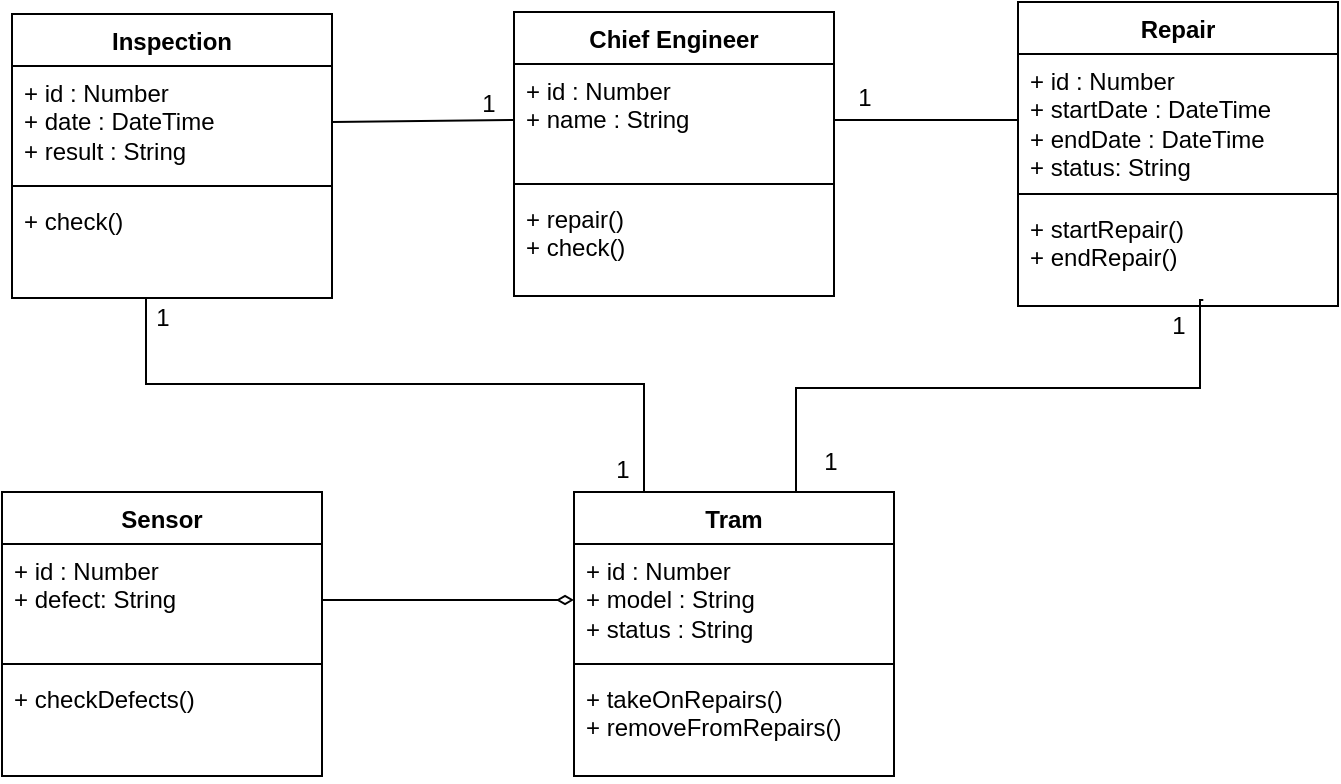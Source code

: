 <mxfile version="24.7.17">
  <diagram name="Page-1" id="8oGJ7NpcORCgEtJc2_g0">
    <mxGraphModel dx="1050" dy="565" grid="0" gridSize="10" guides="1" tooltips="1" connect="1" arrows="1" fold="1" page="1" pageScale="1" pageWidth="827" pageHeight="1169" math="0" shadow="0">
      <root>
        <mxCell id="0" />
        <mxCell id="1" parent="0" />
        <mxCell id="BL0J6M0WH8wEfLPxntTr-31" value="Tram" style="swimlane;fontStyle=1;align=center;verticalAlign=top;childLayout=stackLayout;horizontal=1;startSize=26;horizontalStack=0;resizeParent=1;resizeParentMax=0;resizeLast=0;collapsible=1;marginBottom=0;whiteSpace=wrap;html=1;" vertex="1" parent="1">
          <mxGeometry x="368" y="295" width="160" height="142" as="geometry" />
        </mxCell>
        <mxCell id="BL0J6M0WH8wEfLPxntTr-32" value="+ id : Number&lt;div&gt;+ model : String&lt;/div&gt;&lt;div&gt;+ status : String&lt;/div&gt;" style="text;strokeColor=none;fillColor=none;align=left;verticalAlign=top;spacingLeft=4;spacingRight=4;overflow=hidden;rotatable=0;points=[[0,0.5],[1,0.5]];portConstraint=eastwest;whiteSpace=wrap;html=1;" vertex="1" parent="BL0J6M0WH8wEfLPxntTr-31">
          <mxGeometry y="26" width="160" height="56" as="geometry" />
        </mxCell>
        <mxCell id="BL0J6M0WH8wEfLPxntTr-33" value="" style="line;strokeWidth=1;fillColor=none;align=left;verticalAlign=middle;spacingTop=-1;spacingLeft=3;spacingRight=3;rotatable=0;labelPosition=right;points=[];portConstraint=eastwest;strokeColor=inherit;" vertex="1" parent="BL0J6M0WH8wEfLPxntTr-31">
          <mxGeometry y="82" width="160" height="8" as="geometry" />
        </mxCell>
        <mxCell id="BL0J6M0WH8wEfLPxntTr-34" value="+ takeOnRepairs()&lt;div&gt;+ removeFromRepairs()&lt;/div&gt;" style="text;strokeColor=none;fillColor=none;align=left;verticalAlign=top;spacingLeft=4;spacingRight=4;overflow=hidden;rotatable=0;points=[[0,0.5],[1,0.5]];portConstraint=eastwest;whiteSpace=wrap;html=1;" vertex="1" parent="BL0J6M0WH8wEfLPxntTr-31">
          <mxGeometry y="90" width="160" height="52" as="geometry" />
        </mxCell>
        <mxCell id="BL0J6M0WH8wEfLPxntTr-35" value="Chief Engineer" style="swimlane;fontStyle=1;align=center;verticalAlign=top;childLayout=stackLayout;horizontal=1;startSize=26;horizontalStack=0;resizeParent=1;resizeParentMax=0;resizeLast=0;collapsible=1;marginBottom=0;whiteSpace=wrap;html=1;" vertex="1" parent="1">
          <mxGeometry x="338" y="55" width="160" height="142" as="geometry" />
        </mxCell>
        <mxCell id="BL0J6M0WH8wEfLPxntTr-36" value="+ id : Number&lt;div&gt;+ name : String&lt;/div&gt;" style="text;strokeColor=none;fillColor=none;align=left;verticalAlign=top;spacingLeft=4;spacingRight=4;overflow=hidden;rotatable=0;points=[[0,0.5],[1,0.5]];portConstraint=eastwest;whiteSpace=wrap;html=1;" vertex="1" parent="BL0J6M0WH8wEfLPxntTr-35">
          <mxGeometry y="26" width="160" height="56" as="geometry" />
        </mxCell>
        <mxCell id="BL0J6M0WH8wEfLPxntTr-37" value="" style="line;strokeWidth=1;fillColor=none;align=left;verticalAlign=middle;spacingTop=-1;spacingLeft=3;spacingRight=3;rotatable=0;labelPosition=right;points=[];portConstraint=eastwest;strokeColor=inherit;" vertex="1" parent="BL0J6M0WH8wEfLPxntTr-35">
          <mxGeometry y="82" width="160" height="8" as="geometry" />
        </mxCell>
        <mxCell id="BL0J6M0WH8wEfLPxntTr-38" value="+ repair()&lt;div&gt;+ check()&lt;/div&gt;" style="text;strokeColor=none;fillColor=none;align=left;verticalAlign=top;spacingLeft=4;spacingRight=4;overflow=hidden;rotatable=0;points=[[0,0.5],[1,0.5]];portConstraint=eastwest;whiteSpace=wrap;html=1;" vertex="1" parent="BL0J6M0WH8wEfLPxntTr-35">
          <mxGeometry y="90" width="160" height="52" as="geometry" />
        </mxCell>
        <mxCell id="BL0J6M0WH8wEfLPxntTr-39" value="Inspection" style="swimlane;fontStyle=1;align=center;verticalAlign=top;childLayout=stackLayout;horizontal=1;startSize=26;horizontalStack=0;resizeParent=1;resizeParentMax=0;resizeLast=0;collapsible=1;marginBottom=0;whiteSpace=wrap;html=1;" vertex="1" parent="1">
          <mxGeometry x="87" y="56" width="160" height="142" as="geometry" />
        </mxCell>
        <mxCell id="BL0J6M0WH8wEfLPxntTr-40" value="+ id : Number&lt;div&gt;+ date : DateTime&lt;/div&gt;&lt;div&gt;+ result : String&lt;/div&gt;" style="text;strokeColor=none;fillColor=none;align=left;verticalAlign=top;spacingLeft=4;spacingRight=4;overflow=hidden;rotatable=0;points=[[0,0.5],[1,0.5]];portConstraint=eastwest;whiteSpace=wrap;html=1;" vertex="1" parent="BL0J6M0WH8wEfLPxntTr-39">
          <mxGeometry y="26" width="160" height="56" as="geometry" />
        </mxCell>
        <mxCell id="BL0J6M0WH8wEfLPxntTr-41" value="" style="line;strokeWidth=1;fillColor=none;align=left;verticalAlign=middle;spacingTop=-1;spacingLeft=3;spacingRight=3;rotatable=0;labelPosition=right;points=[];portConstraint=eastwest;strokeColor=inherit;" vertex="1" parent="BL0J6M0WH8wEfLPxntTr-39">
          <mxGeometry y="82" width="160" height="8" as="geometry" />
        </mxCell>
        <mxCell id="BL0J6M0WH8wEfLPxntTr-42" value="+ check()" style="text;strokeColor=none;fillColor=none;align=left;verticalAlign=top;spacingLeft=4;spacingRight=4;overflow=hidden;rotatable=0;points=[[0,0.5],[1,0.5]];portConstraint=eastwest;whiteSpace=wrap;html=1;" vertex="1" parent="BL0J6M0WH8wEfLPxntTr-39">
          <mxGeometry y="90" width="160" height="52" as="geometry" />
        </mxCell>
        <mxCell id="BL0J6M0WH8wEfLPxntTr-43" value="Repair" style="swimlane;fontStyle=1;align=center;verticalAlign=top;childLayout=stackLayout;horizontal=1;startSize=26;horizontalStack=0;resizeParent=1;resizeParentMax=0;resizeLast=0;collapsible=1;marginBottom=0;whiteSpace=wrap;html=1;" vertex="1" parent="1">
          <mxGeometry x="590" y="50" width="160" height="152" as="geometry" />
        </mxCell>
        <mxCell id="BL0J6M0WH8wEfLPxntTr-44" value="+ id : Number&lt;div&gt;+ startDate : DateTime&lt;/div&gt;&lt;div&gt;+ endDate : DateTime&lt;br&gt;&lt;/div&gt;&lt;div&gt;+ status: String&lt;/div&gt;" style="text;strokeColor=none;fillColor=none;align=left;verticalAlign=top;spacingLeft=4;spacingRight=4;overflow=hidden;rotatable=0;points=[[0,0.5],[1,0.5]];portConstraint=eastwest;whiteSpace=wrap;html=1;" vertex="1" parent="BL0J6M0WH8wEfLPxntTr-43">
          <mxGeometry y="26" width="160" height="66" as="geometry" />
        </mxCell>
        <mxCell id="BL0J6M0WH8wEfLPxntTr-45" value="" style="line;strokeWidth=1;fillColor=none;align=left;verticalAlign=middle;spacingTop=-1;spacingLeft=3;spacingRight=3;rotatable=0;labelPosition=right;points=[];portConstraint=eastwest;strokeColor=inherit;" vertex="1" parent="BL0J6M0WH8wEfLPxntTr-43">
          <mxGeometry y="92" width="160" height="8" as="geometry" />
        </mxCell>
        <mxCell id="BL0J6M0WH8wEfLPxntTr-46" value="+ startRepair()&lt;div&gt;+ endRepair()&lt;/div&gt;" style="text;strokeColor=none;fillColor=none;align=left;verticalAlign=top;spacingLeft=4;spacingRight=4;overflow=hidden;rotatable=0;points=[[0,0.5],[1,0.5]];portConstraint=eastwest;whiteSpace=wrap;html=1;" vertex="1" parent="BL0J6M0WH8wEfLPxntTr-43">
          <mxGeometry y="100" width="160" height="52" as="geometry" />
        </mxCell>
        <mxCell id="BL0J6M0WH8wEfLPxntTr-47" value="Sensor" style="swimlane;fontStyle=1;align=center;verticalAlign=top;childLayout=stackLayout;horizontal=1;startSize=26;horizontalStack=0;resizeParent=1;resizeParentMax=0;resizeLast=0;collapsible=1;marginBottom=0;whiteSpace=wrap;html=1;" vertex="1" parent="1">
          <mxGeometry x="82" y="295" width="160" height="142" as="geometry" />
        </mxCell>
        <mxCell id="BL0J6M0WH8wEfLPxntTr-48" value="+ id : Number&lt;div&gt;+ defect: String&lt;/div&gt;" style="text;strokeColor=none;fillColor=none;align=left;verticalAlign=top;spacingLeft=4;spacingRight=4;overflow=hidden;rotatable=0;points=[[0,0.5],[1,0.5]];portConstraint=eastwest;whiteSpace=wrap;html=1;" vertex="1" parent="BL0J6M0WH8wEfLPxntTr-47">
          <mxGeometry y="26" width="160" height="56" as="geometry" />
        </mxCell>
        <mxCell id="BL0J6M0WH8wEfLPxntTr-49" value="" style="line;strokeWidth=1;fillColor=none;align=left;verticalAlign=middle;spacingTop=-1;spacingLeft=3;spacingRight=3;rotatable=0;labelPosition=right;points=[];portConstraint=eastwest;strokeColor=inherit;" vertex="1" parent="BL0J6M0WH8wEfLPxntTr-47">
          <mxGeometry y="82" width="160" height="8" as="geometry" />
        </mxCell>
        <mxCell id="BL0J6M0WH8wEfLPxntTr-50" value="+ checkDefects()" style="text;strokeColor=none;fillColor=none;align=left;verticalAlign=top;spacingLeft=4;spacingRight=4;overflow=hidden;rotatable=0;points=[[0,0.5],[1,0.5]];portConstraint=eastwest;whiteSpace=wrap;html=1;" vertex="1" parent="BL0J6M0WH8wEfLPxntTr-47">
          <mxGeometry y="90" width="160" height="52" as="geometry" />
        </mxCell>
        <mxCell id="BL0J6M0WH8wEfLPxntTr-60" value="" style="endArrow=none;html=1;rounded=0;exitX=0;exitY=0.5;exitDx=0;exitDy=0;entryX=1;entryY=0.5;entryDx=0;entryDy=0;" edge="1" parent="1" source="BL0J6M0WH8wEfLPxntTr-36" target="BL0J6M0WH8wEfLPxntTr-40">
          <mxGeometry width="50" height="50" relative="1" as="geometry">
            <mxPoint x="416" y="229" as="sourcePoint" />
            <mxPoint x="466" y="179" as="targetPoint" />
          </mxGeometry>
        </mxCell>
        <mxCell id="BL0J6M0WH8wEfLPxntTr-61" value="1" style="text;html=1;align=center;verticalAlign=middle;resizable=0;points=[];autosize=1;strokeColor=none;fillColor=none;" vertex="1" parent="1">
          <mxGeometry x="310" y="86" width="30" height="30" as="geometry" />
        </mxCell>
        <mxCell id="BL0J6M0WH8wEfLPxntTr-63" value="" style="endArrow=none;html=1;rounded=0;entryX=0;entryY=0.5;entryDx=0;entryDy=0;exitX=1;exitY=0.5;exitDx=0;exitDy=0;" edge="1" parent="1" source="BL0J6M0WH8wEfLPxntTr-36" target="BL0J6M0WH8wEfLPxntTr-44">
          <mxGeometry width="50" height="50" relative="1" as="geometry">
            <mxPoint x="416" y="229" as="sourcePoint" />
            <mxPoint x="466" y="179" as="targetPoint" />
          </mxGeometry>
        </mxCell>
        <mxCell id="BL0J6M0WH8wEfLPxntTr-64" value="1" style="text;html=1;align=center;verticalAlign=middle;resizable=0;points=[];autosize=1;strokeColor=none;fillColor=none;" vertex="1" parent="1">
          <mxGeometry x="498" y="83" width="30" height="30" as="geometry" />
        </mxCell>
        <mxCell id="BL0J6M0WH8wEfLPxntTr-72" style="edgeStyle=orthogonalEdgeStyle;rounded=0;orthogonalLoop=1;jettySize=auto;html=1;entryX=0;entryY=0.5;entryDx=0;entryDy=0;endArrow=diamondThin;endFill=0;exitX=1;exitY=0.5;exitDx=0;exitDy=0;" edge="1" parent="1" source="BL0J6M0WH8wEfLPxntTr-48" target="BL0J6M0WH8wEfLPxntTr-32">
          <mxGeometry relative="1" as="geometry">
            <mxPoint x="409.42" y="335.79" as="sourcePoint" />
            <mxPoint x="409.42" y="228.79" as="targetPoint" />
          </mxGeometry>
        </mxCell>
        <mxCell id="BL0J6M0WH8wEfLPxntTr-75" value="" style="endArrow=none;html=1;rounded=0;exitX=0.5;exitY=0;exitDx=0;exitDy=0;edgeStyle=orthogonalEdgeStyle;" edge="1" parent="1" source="BL0J6M0WH8wEfLPxntTr-31" target="BL0J6M0WH8wEfLPxntTr-42">
          <mxGeometry width="50" height="50" relative="1" as="geometry">
            <mxPoint x="482" y="256" as="sourcePoint" />
            <mxPoint x="532" y="206" as="targetPoint" />
            <Array as="points">
              <mxPoint x="403" y="295" />
              <mxPoint x="403" y="241" />
              <mxPoint x="154" y="241" />
            </Array>
          </mxGeometry>
        </mxCell>
        <mxCell id="BL0J6M0WH8wEfLPxntTr-77" value="" style="endArrow=none;html=1;rounded=0;exitX=0.5;exitY=0;exitDx=0;exitDy=0;entryX=0.579;entryY=0.942;entryDx=0;entryDy=0;entryPerimeter=0;edgeStyle=orthogonalEdgeStyle;" edge="1" parent="1" source="BL0J6M0WH8wEfLPxntTr-31" target="BL0J6M0WH8wEfLPxntTr-46">
          <mxGeometry width="50" height="50" relative="1" as="geometry">
            <mxPoint x="482" y="256" as="sourcePoint" />
            <mxPoint x="532" y="206" as="targetPoint" />
            <Array as="points">
              <mxPoint x="479" y="295" />
              <mxPoint x="479" y="243" />
              <mxPoint x="681" y="243" />
              <mxPoint x="681" y="199" />
            </Array>
          </mxGeometry>
        </mxCell>
        <mxCell id="BL0J6M0WH8wEfLPxntTr-79" value="1" style="text;html=1;align=center;verticalAlign=middle;resizable=0;points=[];autosize=1;strokeColor=none;fillColor=none;" vertex="1" parent="1">
          <mxGeometry x="377" y="269" width="30" height="30" as="geometry" />
        </mxCell>
        <mxCell id="BL0J6M0WH8wEfLPxntTr-80" value="1" style="text;html=1;align=center;verticalAlign=middle;resizable=0;points=[];autosize=1;strokeColor=none;fillColor=none;" vertex="1" parent="1">
          <mxGeometry x="147" y="193" width="30" height="30" as="geometry" />
        </mxCell>
        <mxCell id="BL0J6M0WH8wEfLPxntTr-83" value="1" style="text;html=1;align=center;verticalAlign=middle;resizable=0;points=[];autosize=1;strokeColor=none;fillColor=none;" vertex="1" parent="1">
          <mxGeometry x="481" y="265" width="30" height="30" as="geometry" />
        </mxCell>
        <mxCell id="BL0J6M0WH8wEfLPxntTr-84" value="1" style="text;html=1;align=center;verticalAlign=middle;resizable=0;points=[];autosize=1;strokeColor=none;fillColor=none;" vertex="1" parent="1">
          <mxGeometry x="655" y="197" width="30" height="30" as="geometry" />
        </mxCell>
      </root>
    </mxGraphModel>
  </diagram>
</mxfile>
